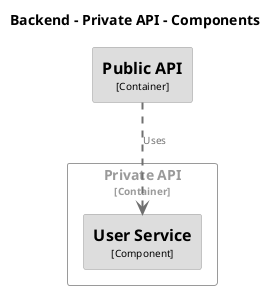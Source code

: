 @startuml
set separator none
title Backend - Private API - Components

top to bottom direction

skinparam {
  arrowFontSize 10
  defaultTextAlignment center
  wrapWidth 200
  maxMessageSize 100
}

hide stereotype

skinparam rectangle<<Backend.PublicAPI>> {
  BackgroundColor #dddddd
  FontColor #000000
  BorderColor #9a9a9a
  shadowing false
}
skinparam rectangle<<Backend.PrivateAPI.UserService>> {
  BackgroundColor #dddddd
  FontColor #000000
  BorderColor #9a9a9a
  shadowing false
}
skinparam rectangle<<Backend.PrivateAPI>> {
  BorderColor #9a9a9a
  FontColor #9a9a9a
  shadowing false
}

rectangle "==Public API\n<size:10>[Container]</size>" <<Backend.PublicAPI>> as Backend.PublicAPI

rectangle "Private API\n<size:10>[Container]</size>" <<Backend.PrivateAPI>> {
  rectangle "==User Service\n<size:10>[Component]</size>" <<Backend.PrivateAPI.UserService>> as Backend.PrivateAPI.UserService
}

Backend.PublicAPI .[#707070,thickness=2].> Backend.PrivateAPI.UserService : "<color:#707070>Uses"
@enduml